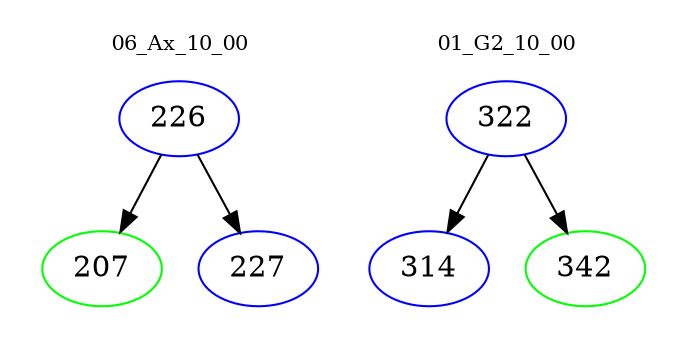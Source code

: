 digraph{
subgraph cluster_0 {
color = white
label = "06_Ax_10_00";
fontsize=10;
T0_226 [label="226", color="blue"]
T0_226 -> T0_207 [color="black"]
T0_207 [label="207", color="green"]
T0_226 -> T0_227 [color="black"]
T0_227 [label="227", color="blue"]
}
subgraph cluster_1 {
color = white
label = "01_G2_10_00";
fontsize=10;
T1_322 [label="322", color="blue"]
T1_322 -> T1_314 [color="black"]
T1_314 [label="314", color="blue"]
T1_322 -> T1_342 [color="black"]
T1_342 [label="342", color="green"]
}
}
